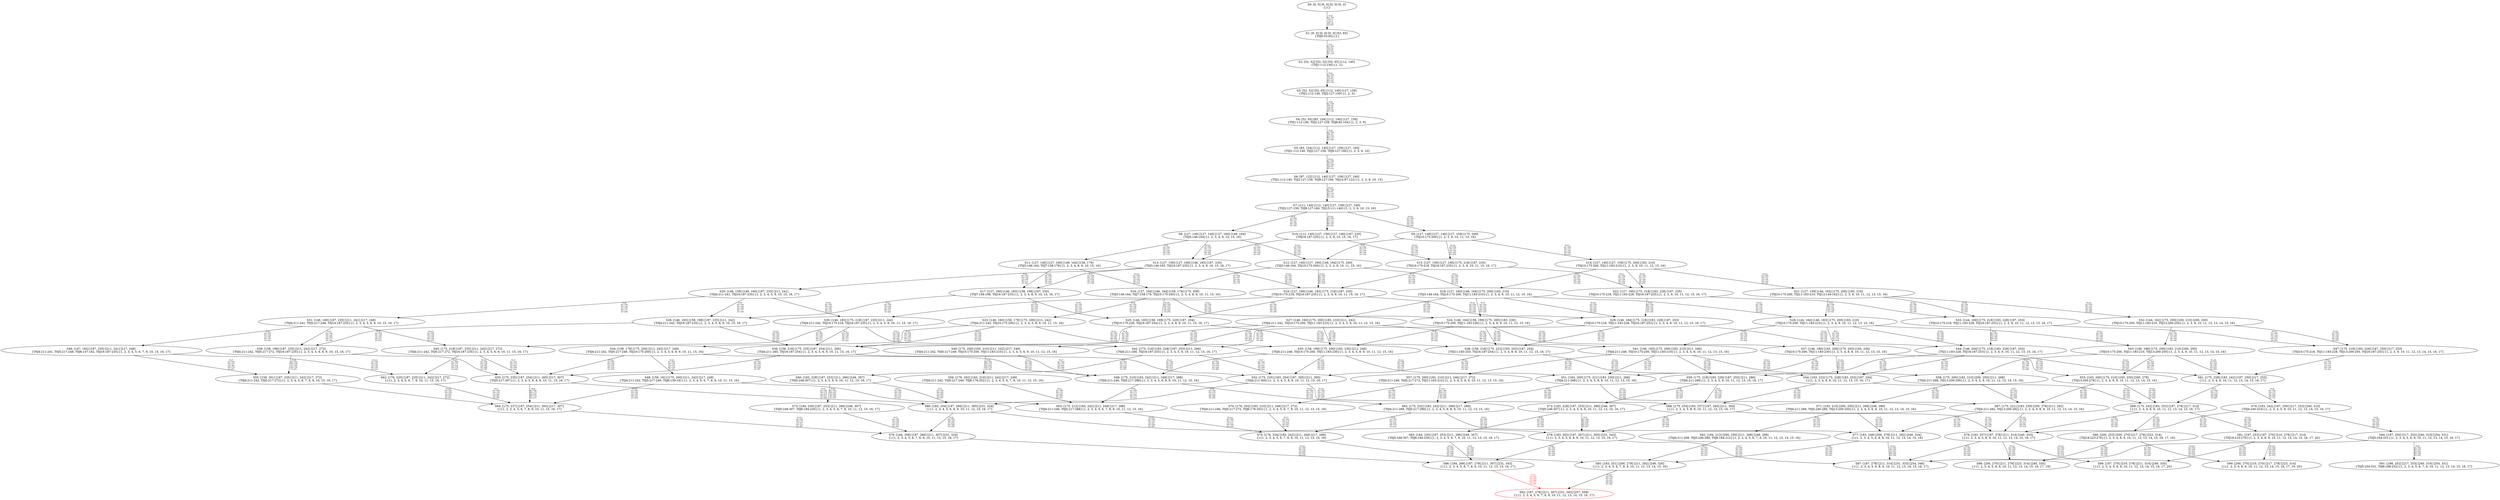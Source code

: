 digraph {
	S0[label="S0: [0, 0] [0, 0] [0, 0] [0, 0] \n{}{}"];
	S1[label="S1: [0, 0] [0, 0] [0, 0] [52, 65] \n{T0J0:52-65}{1}"];
	S2[label="S2: [52, 52] [52, 52] [52, 65] [112, 140] \n{T0J1:112-140}{1, 2}"];
	S3[label="S3: [52, 52] [52, 65] [112, 140] [127, 159] \n{T0J1:112-140, T0J2:127-159}{1, 2, 3}"];
	S4[label="S4: [52, 65] [83, 104] [112, 140] [127, 159] \n{T0J1:112-140, T0J2:127-159, T0J8:83-104}{1, 2, 3, 9}"];
	S5[label="S5: [83, 104] [112, 140] [127, 159] [127, 160] \n{T0J1:112-140, T0J2:127-159, T0J9:127-160}{1, 2, 3, 9, 10}"];
	S6[label="S6: [97, 122] [112, 140] [127, 159] [127, 160] \n{T0J1:112-140, T0J2:127-159, T0J9:127-160, T0J14:97-122}{1, 2, 3, 9, 10, 15}"];
	S7[label="S7: [111, 140] [112, 140] [127, 159] [127, 160] \n{T0J2:127-159, T0J9:127-160, T0J15:111-140}{1, 2, 3, 9, 10, 15, 16}"];
	S8[label="S8: [127, 140] [127, 140] [127, 160] [146, 164] \n{T0J3:146-164}{1, 2, 3, 4, 9, 10, 15, 16}"];
	S9[label="S9: [127, 140] [127, 140] [127, 159] [175, 200] \n{T0J10:175-200}{1, 2, 3, 9, 10, 11, 15, 16}"];
	S10[label="S10: [112, 140] [127, 159] [127, 160] [187, 235] \n{T0J16:187-235}{1, 2, 3, 9, 10, 15, 16, 17}"];
	S11[label="S11: [127, 140] [127, 160] [146, 164] [158, 179] \n{T0J3:146-164, T0J7:158-179}{1, 2, 3, 4, 8, 9, 10, 15, 16}"];
	S12[label="S12: [127, 140] [127, 160] [146, 164] [175, 200] \n{T0J3:146-164, T0J10:175-200}{1, 2, 3, 4, 9, 10, 11, 15, 16}"];
	S13[label="S13: [127, 159] [127, 160] [146, 183] [187, 235] \n{T0J3:146-183, T0J16:187-235}{1, 2, 3, 4, 9, 10, 15, 16, 17}"];
	S14[label="S14: [127, 140] [127, 159] [175, 200] [183, 210] \n{T0J10:175-200, T0J11:183-210}{1, 2, 3, 9, 10, 11, 12, 15, 16}"];
	S15[label="S15: [127, 159] [127, 160] [175, 218] [187, 235] \n{T0J10:175-218, T0J16:187-235}{1, 2, 3, 9, 10, 11, 15, 16, 17}"];
	S16[label="S16: [127, 160] [146, 164] [158, 179] [175, 200] \n{T0J3:146-164, T0J7:158-179, T0J10:175-200}{1, 2, 3, 4, 8, 9, 10, 11, 15, 16}"];
	S17[label="S17: [127, 160] [146, 183] [158, 198] [187, 235] \n{T0J7:158-198, T0J16:187-235}{1, 2, 3, 4, 8, 9, 10, 15, 16, 17}"];
	S18[label="S18: [127, 160] [146, 164] [175, 200] [183, 210] \n{T0J3:146-164, T0J10:175-200, T0J11:183-210}{1, 2, 3, 4, 9, 10, 11, 12, 15, 16}"];
	S19[label="S19: [127, 160] [146, 183] [175, 218] [187, 235] \n{T0J10:175-218, T0J16:187-235}{1, 2, 3, 4, 9, 10, 11, 15, 16, 17}"];
	S20[label="S20: [146, 159] [146, 160] [187, 235] [211, 241] \n{T0J4:211-241, T0J16:187-235}{1, 2, 3, 4, 5, 9, 10, 15, 16, 17}"];
	S21[label="S21: [127, 159] [144, 162] [175, 200] [183, 210] \n{T0J10:175-200, T0J11:183-210, T0J12:144-162}{1, 2, 3, 9, 10, 11, 12, 13, 15, 16}"];
	S22[label="S22: [127, 160] [175, 218] [183, 228] [187, 235] \n{T0J10:175-218, T0J11:183-228, T0J16:187-235}{1, 2, 3, 9, 10, 11, 12, 15, 16, 17}"];
	S23[label="S23: [146, 160] [158, 179] [175, 200] [211, 242] \n{T0J4:211-242, T0J10:175-200}{1, 2, 3, 4, 5, 8, 9, 10, 11, 15, 16}"];
	S24[label="S24: [146, 164] [158, 199] [175, 200] [183, 230] \n{T0J10:175-200, T0J11:183-230}{1, 2, 3, 4, 8, 9, 10, 11, 12, 15, 16}"];
	S25[label="S25: [146, 183] [158, 199] [175, 220] [187, 254] \n{T0J10:175-220, T0J16:187-254}{1, 2, 3, 4, 8, 9, 10, 11, 15, 16, 17}"];
	S26[label="S26: [146, 183] [158, 198] [187, 235] [211, 242] \n{T0J4:211-242, T0J16:187-235}{1, 2, 3, 4, 5, 8, 9, 10, 15, 16, 17}"];
	S27[label="S27: [146, 160] [175, 200] [183, 210] [211, 242] \n{T0J4:211-242, T0J10:175-200, T0J11:183-210}{1, 2, 3, 4, 5, 9, 10, 11, 12, 15, 16}"];
	S28[label="S28: [144, 164] [146, 183] [175, 200] [183, 210] \n{T0J10:175-200, T0J11:183-210}{1, 2, 3, 4, 9, 10, 11, 12, 13, 15, 16}"];
	S29[label="S29: [146, 184] [175, 218] [183, 228] [187, 253] \n{T0J10:175-218, T0J11:183-228, T0J16:187-253}{1, 2, 3, 4, 9, 10, 11, 12, 15, 16, 17}"];
	S30[label="S30: [146, 183] [175, 218] [187, 235] [211, 242] \n{T0J4:211-242, T0J10:175-218, T0J16:187-235}{1, 2, 3, 4, 5, 9, 10, 11, 15, 16, 17}"];
	S31[label="S31: [146, 160] [187, 235] [211, 241] [217, 248] \n{T0J4:211-241, T0J5:217-248, T0J16:187-235}{1, 2, 3, 4, 5, 6, 9, 10, 15, 16, 17}"];
	S32[label="S32: [144, 162] [175, 200] [183, 210] [200, 250] \n{T0J10:175-200, T0J11:183-210, T0J13:200-250}{1, 2, 3, 9, 10, 11, 12, 13, 14, 15, 16}"];
	S33[label="S33: [144, 180] [175, 218] [183, 228] [187, 253] \n{T0J10:175-218, T0J11:183-228, T0J16:187-253}{1, 2, 3, 9, 10, 11, 12, 13, 15, 16, 17}"];
	S34[label="S34: [158, 179] [175, 200] [211, 242] [217, 249] \n{T0J4:211-242, T0J5:217-249, T0J10:175-200}{1, 2, 3, 4, 5, 6, 8, 9, 10, 11, 15, 16}"];
	S35[label="S35: [158, 199] [175, 200] [183, 230] [211, 246] \n{T0J4:211-246, T0J10:175-200, T0J11:183-230}{1, 2, 3, 4, 5, 8, 9, 10, 11, 12, 15, 16}"];
	S36[label="S36: [158, 218] [175, 235] [187, 254] [211, 265] \n{T0J4:211-265, T0J16:187-254}{1, 2, 3, 4, 5, 8, 9, 10, 11, 15, 16, 17}"];
	S37[label="S37: [146, 186] [163, 200] [175, 203] [183, 230] \n{T0J10:175-200, T0J11:183-230}{1, 2, 3, 4, 8, 9, 10, 11, 12, 13, 15, 16}"];
	S38[label="S38: [158, 218] [175, 222] [183, 253] [187, 254] \n{T0J11:183-253, T0J16:187-254}{1, 2, 3, 4, 8, 9, 10, 11, 12, 15, 16, 17}"];
	S39[label="S39: [158, 199] [187, 235] [211, 242] [217, 272] \n{T0J4:211-242, T0J5:217-272, T0J16:187-235}{1, 2, 3, 4, 5, 6, 8, 9, 10, 15, 16, 17}"];
	S40[label="S40: [175, 200] [183, 210] [211, 242] [217, 249] \n{T0J4:211-242, T0J5:217-249, T0J10:175-200, T0J11:183-210}{1, 2, 3, 4, 5, 6, 9, 10, 11, 12, 15, 16}"];
	S41[label="S41: [146, 183] [175, 200] [183, 210] [211, 246] \n{T0J4:211-246, T0J10:175-200, T0J11:183-210}{1, 2, 3, 4, 5, 9, 10, 11, 12, 13, 15, 16}"];
	S42[label="S42: [175, 218] [183, 228] [187, 253] [211, 266] \n{T0J4:211-266, T0J16:187-253}{1, 2, 3, 4, 5, 9, 10, 11, 12, 15, 16, 17}"];
	S43[label="S43: [146, 186] [175, 200] [183, 210] [200, 250] \n{T0J10:175-200, T0J11:183-210, T0J13:200-250}{1, 2, 3, 4, 9, 10, 11, 12, 13, 14, 15, 16}"];
	S44[label="S44: [146, 204] [175, 218] [183, 228] [187, 253] \n{T0J11:183-228, T0J16:187-253}{1, 2, 3, 4, 9, 10, 11, 12, 13, 15, 16, 17}"];
	S45[label="S45: [175, 218] [187, 235] [211, 242] [217, 272] \n{T0J4:211-242, T0J5:217-272, T0J16:187-235}{1, 2, 3, 4, 5, 6, 9, 10, 11, 15, 16, 17}"];
	S46[label="S46: [147, 162] [187, 235] [211, 241] [217, 248] \n{T0J4:211-241, T0J5:217-248, T0J6:147-162, T0J16:187-235}{1, 2, 3, 4, 5, 6, 7, 9, 10, 15, 16, 17}"];
	S47[label="S47: [175, 218] [183, 228] [187, 250] [217, 253] \n{T0J10:175-218, T0J11:183-228, T0J13:200-250, T0J16:187-253}{1, 2, 3, 9, 10, 11, 12, 13, 14, 15, 16, 17}"];
	S48[label="S48: [159, 181] [175, 200] [211, 242] [217, 249] \n{T0J4:211-242, T0J5:217-249, T0J6:159-181}{1, 2, 3, 4, 5, 6, 7, 8, 9, 10, 11, 15, 16}"];
	S49[label="S49: [175, 210] [183, 242] [211, 249] [217, 288] \n{T0J4:211-246, T0J5:217-288}{1, 2, 3, 4, 5, 6, 8, 9, 10, 11, 12, 15, 16}"];
	S50[label="S50: [175, 235] [187, 254] [211, 265] [217, 307] \n{T0J5:217-307}{1, 2, 3, 4, 5, 6, 8, 9, 10, 11, 15, 16, 17}"];
	S51[label="S51: [163, 200] [175, 221] [183, 230] [211, 268] \n{T0J4:211-268}{1, 2, 3, 4, 5, 8, 9, 10, 11, 12, 13, 15, 16}"];
	S52[label="S52: [175, 235] [183, 254] [187, 265] [211, 300] \n{T0J4:211-300}{1, 2, 3, 4, 5, 8, 9, 10, 11, 12, 15, 16, 17}"];
	S53[label="S53: [163, 200] [175, 210] [183, 230] [200, 278] \n{T0J13:200-278}{1, 2, 3, 4, 8, 9, 10, 11, 12, 13, 14, 15, 16}"];
	S54[label="S54: [163, 222] [175, 228] [183, 253] [187, 254] \n{}{1, 2, 3, 4, 8, 9, 10, 11, 12, 13, 15, 16, 17}"];
	S55[label="S55: [159, 201] [187, 235] [211, 242] [217, 272] \n{T0J4:211-242, T0J5:217-272}{1, 2, 3, 4, 5, 6, 7, 8, 9, 10, 15, 16, 17}"];
	S56[label="S56: [176, 202] [183, 210] [211, 242] [217, 249] \n{T0J4:211-242, T0J5:217-249, T0J6:176-202}{1, 2, 3, 4, 5, 6, 7, 9, 10, 11, 12, 15, 16}"];
	S57[label="S57: [175, 200] [183, 210] [211, 246] [217, 272] \n{T0J4:211-246, T0J5:217-272, T0J11:183-210}{1, 2, 3, 4, 5, 6, 9, 10, 11, 12, 13, 15, 16}"];
	S58[label="S58: [175, 200] [183, 210] [200, 250] [211, 268] \n{T0J4:211-268, T0J13:200-250}{1, 2, 3, 4, 5, 9, 10, 11, 12, 13, 14, 15, 16}"];
	S59[label="S59: [175, 218] [183, 228] [187, 253] [211, 286] \n{T0J4:211-286}{1, 2, 3, 4, 5, 9, 10, 11, 12, 13, 15, 16, 17}"];
	S60[label="S60: [183, 228] [187, 253] [211, 266] [246, 307] \n{T0J5:246-307}{1, 2, 3, 4, 5, 6, 9, 10, 11, 12, 15, 16, 17}"];
	S61[label="S61: [175, 228] [183, 242] [187, 250] [217, 253] \n{}{1, 2, 3, 4, 9, 10, 11, 12, 13, 14, 15, 16, 17}"];
	S62[label="S62: [176, 220] [187, 235] [211, 242] [217, 272] \n{}{1, 2, 3, 4, 5, 6, 7, 9, 10, 11, 15, 16, 17}"];
	S63[label="S63: [175, 212] [183, 242] [211, 249] [217, 288] \n{T0J4:211-246, T0J5:217-288}{1, 2, 3, 4, 5, 6, 7, 8, 9, 10, 11, 12, 15, 16}"];
	S64[label="S64: [175, 237] [187, 254] [211, 265] [217, 307] \n{}{1, 2, 3, 4, 5, 6, 7, 8, 9, 10, 11, 15, 16, 17}"];
	S65[label="S65: [175, 232] [183, 242] [211, 268] [217, 289] \n{T0J4:211-268, T0J5:217-289}{1, 2, 3, 4, 5, 6, 8, 9, 10, 11, 12, 13, 15, 16}"];
	S66[label="S66: [183, 254] [187, 266] [211, 305] [231, 324] \n{}{1, 2, 3, 4, 5, 6, 8, 9, 10, 11, 12, 15, 16, 17}"];
	S67[label="S67: [175, 221] [183, 239] [200, 278] [211, 292] \n{T0J4:211-282, T0J13:200-292}{1, 2, 3, 4, 5, 8, 9, 10, 11, 12, 13, 14, 15, 16}"];
	S68[label="S68: [175, 254] [183, 257] [187, 265] [211, 304] \n{}{1, 2, 3, 4, 5, 8, 9, 10, 11, 12, 13, 15, 16, 17}"];
	S69[label="S69: [175, 242] [183, 253] [187, 278] [217, 314] \n{}{1, 2, 3, 4, 8, 9, 10, 11, 12, 13, 14, 15, 16, 17}"];
	S70[label="S70: [176, 202] [183, 210] [211, 246] [217, 272] \n{T0J4:211-246, T0J5:217-272, T0J6:176-202}{1, 2, 3, 4, 5, 6, 7, 9, 10, 11, 12, 13, 15, 16}"];
	S71[label="S71: [183, 210] [200, 250] [211, 268] [246, 289] \n{T0J4:211-268, T0J5:246-289, T0J13:200-250}{1, 2, 3, 4, 5, 6, 9, 10, 11, 12, 13, 14, 15, 16}"];
	S72[label="S72: [183, 228] [187, 253] [211, 286] [246, 307] \n{T0J5:246-307}{1, 2, 3, 4, 5, 6, 9, 10, 11, 12, 13, 15, 16, 17}"];
	S73[label="S73: [184, 230] [187, 253] [211, 266] [246, 307] \n{T0J5:246-307, T0J6:184-230}{1, 2, 3, 4, 5, 6, 7, 9, 10, 11, 12, 15, 16, 17}"];
	S74[label="S74: [183, 242] [187, 250] [217, 253] [240, 310] \n{T0J4:240-310}{1, 2, 3, 4, 5, 9, 10, 11, 12, 13, 14, 15, 16, 17}"];
	S75[label="S75: [176, 234] [183, 242] [211, 268] [217, 289] \n{}{1, 2, 3, 4, 5, 6, 7, 8, 9, 10, 11, 12, 13, 15, 16}"];
	S76[label="S76: [184, 256] [187, 266] [211, 307] [231, 324] \n{}{1, 2, 3, 4, 5, 6, 7, 8, 9, 10, 11, 12, 15, 16, 17}"];
	S77[label="S77: [183, 249] [200, 278] [211, 292] [246, 324] \n{}{1, 2, 3, 4, 5, 6, 8, 9, 10, 11, 12, 13, 14, 15, 16}"];
	S78[label="S78: [183, 263] [187, 267] [211, 305] [231, 343] \n{}{1, 2, 3, 4, 5, 6, 8, 9, 10, 11, 12, 13, 15, 16, 17}"];
	S79[label="S79: [183, 257] [187, 278] [211, 314] [240, 333] \n{}{1, 2, 3, 4, 5, 8, 9, 10, 11, 12, 13, 14, 15, 16, 17}"];
	S80[label="S80: [200, 253] [200, 270] [217, 278] [223, 314] \n{T0J18:223-270}{1, 2, 3, 4, 8, 9, 10, 11, 12, 13, 14, 15, 16, 17, 19}"];
	S81[label="S81: [187, 253] [187, 270] [210, 278] [217, 314] \n{T0J19:210-270}{1, 2, 3, 4, 8, 9, 10, 11, 12, 13, 14, 15, 16, 17, 20}"];
	S82[label="S82: [184, 212] [200, 250] [211, 268] [246, 289] \n{T0J4:211-268, T0J5:246-289, T0J6:184-212}{1, 2, 3, 4, 5, 6, 7, 9, 10, 11, 12, 13, 14, 15, 16}"];
	S83[label="S83: [184, 230] [187, 253] [211, 286] [246, 307] \n{T0J5:246-307, T0J6:184-230}{1, 2, 3, 4, 5, 6, 7, 9, 10, 11, 12, 13, 15, 16, 17}"];
	S84[label="S84: [187, 250] [217, 253] [240, 310] [254, 331] \n{T0J5:254-331}{1, 2, 3, 4, 5, 6, 9, 10, 11, 12, 13, 14, 15, 16, 17}"];
	S85[label="S85: [183, 251] [200, 278] [211, 292] [246, 326] \n{}{1, 2, 3, 4, 5, 6, 7, 8, 9, 10, 11, 12, 13, 14, 15, 16}"];
	S86[label="S86: [184, 266] [187, 278] [211, 307] [231, 343] \n{}{1, 2, 3, 4, 5, 6, 7, 8, 9, 10, 11, 12, 13, 15, 16, 17}"];
	S87[label="S87: [187, 278] [211, 314] [231, 333] [254, 346] \n{}{1, 2, 3, 4, 5, 6, 8, 9, 10, 11, 12, 13, 14, 15, 16, 17}"];
	S88[label="S88: [200, 270] [211, 278] [223, 314] [240, 335] \n{}{1, 2, 3, 4, 5, 8, 9, 10, 11, 12, 13, 14, 15, 16, 17, 19}"];
	S89[label="S89: [187, 270] [210, 278] [211, 314] [240, 335] \n{}{1, 2, 3, 4, 5, 8, 9, 10, 11, 12, 13, 14, 15, 16, 17, 20}"];
	S90[label="S90: [200, 270] [210, 270] [217, 278] [223, 314] \n{}{1, 2, 3, 4, 8, 9, 10, 11, 12, 13, 14, 15, 16, 17, 19, 20}"];
	S91[label="S91: [188, 252] [217, 253] [240, 310] [254, 331] \n{T0J5:254-331, T0J6:188-252}{1, 2, 3, 4, 5, 6, 7, 9, 10, 11, 12, 13, 14, 15, 16, 17}"];
	S92[label="S92: [187, 278] [211, 307] [231, 343] [257, 358] \n{}{1, 2, 3, 4, 5, 6, 7, 8, 9, 10, 11, 12, 13, 14, 15, 16, 17}"];
	S0 -> S1[label="T0 J0\nDL=350\nES=0\nLS=0\nEF=52\nLF=65",fontsize=8];
	S1 -> S2[label="T0 J1\nDL=350\nES=52\nLS=65\nEF=112\nLF=140",fontsize=8];
	S2 -> S3[label="T0 J2\nDL=350\nES=52\nLS=65\nEF=127\nLF=159",fontsize=8];
	S3 -> S4[label="T0 J8\nDL=350\nES=52\nLS=65\nEF=83\nLF=104",fontsize=8];
	S4 -> S5[label="T0 J9\nDL=350\nES=83\nLS=104\nEF=127\nLF=160",fontsize=8];
	S5 -> S6[label="T0 J14\nDL=350\nES=83\nLS=104\nEF=97\nLF=122",fontsize=8];
	S6 -> S7[label="T0 J15\nDL=350\nES=97\nLS=122\nEF=111\nLF=140",fontsize=8];
	S7 -> S8[label="T0 J3\nDL=350\nES=127\nLS=140\nEF=146\nLF=164",fontsize=8];
	S7 -> S9[label="T0 J10\nDL=350\nES=127\nLS=140\nEF=175\nLF=200",fontsize=8];
	S7 -> S10[label="T0 J16\nDL=350\nES=111\nLS=140\nEF=187\nLF=235",fontsize=8];
	S8 -> S11[label="T0 J7\nDL=350\nES=127\nLS=140\nEF=158\nLF=179",fontsize=8];
	S8 -> S12[label="T0 J10\nDL=350\nES=127\nLS=140\nEF=175\nLF=200",fontsize=8];
	S8 -> S13[label="T0 J16\nDL=350\nES=127\nLS=140\nEF=203\nLF=235",fontsize=8];
	S9 -> S12[label="T0 J3\nDL=350\nES=127\nLS=140\nEF=146\nLF=164",fontsize=8];
	S9 -> S14[label="T0 J11\nDL=350\nES=127\nLS=140\nEF=183\nLF=210",fontsize=8];
	S9 -> S15[label="T0 J16\nDL=350\nES=127\nLS=140\nEF=203\nLF=235",fontsize=8];
	S10 -> S13[label="T0 J3\nDL=350\nES=127\nLS=159\nEF=146\nLF=183",fontsize=8];
	S10 -> S15[label="T0 J10\nDL=350\nES=127\nLS=158\nEF=175\nLF=218",fontsize=8];
	S11 -> S16[label="T0 J10\nDL=350\nES=127\nLS=140\nEF=175\nLF=200",fontsize=8];
	S11 -> S17[label="T0 J16\nDL=350\nES=127\nLS=140\nEF=203\nLF=235",fontsize=8];
	S12 -> S16[label="T0 J7\nDL=350\nES=127\nLS=140\nEF=158\nLF=179",fontsize=8];
	S12 -> S18[label="T0 J11\nDL=350\nES=127\nLS=140\nEF=183\nLF=210",fontsize=8];
	S12 -> S19[label="T0 J16\nDL=350\nES=127\nLS=140\nEF=203\nLF=235",fontsize=8];
	S13 -> S20[label="T0 J4\nDL=350\nES=146\nLS=159\nEF=211\nLF=241",fontsize=8];
	S13 -> S17[label="T0 J7\nDL=350\nES=127\nLS=159\nEF=158\nLF=198",fontsize=8];
	S13 -> S19[label="T0 J10\nDL=350\nES=127\nLS=158\nEF=175\nLF=218",fontsize=8];
	S14 -> S18[label="T0 J3\nDL=350\nES=127\nLS=140\nEF=146\nLF=164",fontsize=8];
	S14 -> S21[label="T0 J12\nDL=350\nES=127\nLS=140\nEF=144\nLF=162",fontsize=8];
	S14 -> S22[label="T0 J16\nDL=350\nES=127\nLS=140\nEF=203\nLF=235",fontsize=8];
	S15 -> S19[label="T0 J3\nDL=350\nES=127\nLS=159\nEF=146\nLF=183",fontsize=8];
	S15 -> S22[label="T0 J11\nDL=350\nES=127\nLS=158\nEF=183\nLF=228",fontsize=8];
	S16 -> S23[label="T0 J4\nDL=350\nES=146\nLS=160\nEF=211\nLF=242",fontsize=8];
	S16 -> S24[label="T0 J11\nDL=350\nES=127\nLS=160\nEF=183\nLF=230",fontsize=8];
	S16 -> S25[label="T0 J16\nDL=350\nES=127\nLS=159\nEF=203\nLF=254",fontsize=8];
	S17 -> S26[label="T0 J4\nDL=350\nES=146\nLS=160\nEF=211\nLF=242",fontsize=8];
	S17 -> S25[label="T0 J10\nDL=350\nES=127\nLS=160\nEF=175\nLF=220",fontsize=8];
	S18 -> S27[label="T0 J4\nDL=350\nES=146\nLS=160\nEF=211\nLF=242",fontsize=8];
	S18 -> S24[label="T0 J7\nDL=350\nES=127\nLS=160\nEF=158\nLF=199",fontsize=8];
	S18 -> S28[label="T0 J12\nDL=350\nES=127\nLS=158\nEF=144\nLF=180",fontsize=8];
	S18 -> S29[label="T0 J16\nDL=350\nES=127\nLS=158\nEF=203\nLF=253",fontsize=8];
	S19 -> S30[label="T0 J4\nDL=350\nES=146\nLS=160\nEF=211\nLF=242",fontsize=8];
	S19 -> S25[label="T0 J7\nDL=350\nES=127\nLS=160\nEF=158\nLF=199",fontsize=8];
	S19 -> S29[label="T0 J11\nDL=350\nES=127\nLS=158\nEF=183\nLF=228",fontsize=8];
	S20 -> S31[label="T0 J5\nDL=350\nES=146\nLS=159\nEF=217\nLF=248",fontsize=8];
	S20 -> S26[label="T0 J7\nDL=350\nES=146\nLS=159\nEF=177\nLF=198",fontsize=8];
	S20 -> S30[label="T0 J10\nDL=350\nES=146\nLS=158\nEF=194\nLF=218",fontsize=8];
	S21 -> S28[label="T0 J3\nDL=350\nES=127\nLS=159\nEF=146\nLF=183",fontsize=8];
	S21 -> S32[label="T0 J13\nDL=350\nES=127\nLS=158\nEF=200\nLF=250",fontsize=8];
	S21 -> S33[label="T0 J16\nDL=350\nES=127\nLS=158\nEF=203\nLF=253",fontsize=8];
	S22 -> S29[label="T0 J3\nDL=350\nES=127\nLS=160\nEF=146\nLF=184",fontsize=8];
	S22 -> S33[label="T0 J12\nDL=350\nES=127\nLS=158\nEF=144\nLF=180",fontsize=8];
	S23 -> S34[label="T0 J5\nDL=350\nES=146\nLS=160\nEF=217\nLF=249",fontsize=8];
	S23 -> S35[label="T0 J11\nDL=350\nES=146\nLS=160\nEF=202\nLF=230",fontsize=8];
	S23 -> S36[label="T0 J16\nDL=350\nES=146\nLS=159\nEF=222\nLF=254",fontsize=8];
	S24 -> S35[label="T0 J4\nDL=350\nES=146\nLS=164\nEF=211\nLF=246",fontsize=8];
	S24 -> S37[label="T0 J12\nDL=350\nES=146\nLS=164\nEF=163\nLF=186",fontsize=8];
	S24 -> S38[label="T0 J16\nDL=350\nES=146\nLS=159\nEF=222\nLF=254",fontsize=8];
	S25 -> S36[label="T0 J4\nDL=350\nES=146\nLS=183\nEF=211\nLF=265",fontsize=8];
	S25 -> S38[label="T0 J11\nDL=350\nES=146\nLS=183\nEF=202\nLF=253",fontsize=8];
	S26 -> S39[label="T0 J5\nDL=350\nES=146\nLS=183\nEF=217\nLF=272",fontsize=8];
	S26 -> S36[label="T0 J10\nDL=350\nES=146\nLS=183\nEF=194\nLF=243",fontsize=8];
	S27 -> S40[label="T0 J5\nDL=350\nES=146\nLS=160\nEF=217\nLF=249",fontsize=8];
	S27 -> S35[label="T0 J7\nDL=350\nES=146\nLS=160\nEF=177\nLF=199",fontsize=8];
	S27 -> S41[label="T0 J12\nDL=350\nES=146\nLS=158\nEF=163\nLF=180",fontsize=8];
	S27 -> S42[label="T0 J16\nDL=350\nES=146\nLS=158\nEF=222\nLF=253",fontsize=8];
	S28 -> S41[label="T0 J4\nDL=350\nES=146\nLS=164\nEF=211\nLF=246",fontsize=8];
	S28 -> S37[label="T0 J7\nDL=350\nES=144\nLS=164\nEF=175\nLF=203",fontsize=8];
	S28 -> S43[label="T0 J13\nDL=350\nES=144\nLS=158\nEF=217\nLF=250",fontsize=8];
	S28 -> S44[label="T0 J16\nDL=350\nES=144\nLS=158\nEF=220\nLF=253",fontsize=8];
	S29 -> S42[label="T0 J4\nDL=350\nES=146\nLS=184\nEF=211\nLF=266",fontsize=8];
	S29 -> S38[label="T0 J7\nDL=350\nES=146\nLS=183\nEF=177\nLF=222",fontsize=8];
	S29 -> S44[label="T0 J12\nDL=350\nES=146\nLS=158\nEF=163\nLF=180",fontsize=8];
	S30 -> S45[label="T0 J5\nDL=350\nES=146\nLS=183\nEF=217\nLF=272",fontsize=8];
	S30 -> S36[label="T0 J7\nDL=350\nES=146\nLS=183\nEF=177\nLF=222",fontsize=8];
	S30 -> S42[label="T0 J11\nDL=350\nES=146\nLS=158\nEF=202\nLF=228",fontsize=8];
	S31 -> S46[label="T0 J6\nDL=350\nES=146\nLS=160\nEF=147\nLF=162",fontsize=8];
	S31 -> S39[label="T0 J7\nDL=350\nES=146\nLS=160\nEF=177\nLF=199",fontsize=8];
	S31 -> S45[label="T0 J10\nDL=350\nES=146\nLS=158\nEF=194\nLF=218",fontsize=8];
	S32 -> S43[label="T0 J3\nDL=350\nES=144\nLS=162\nEF=163\nLF=186",fontsize=8];
	S32 -> S47[label="T0 J16\nDL=350\nES=144\nLS=158\nEF=220\nLF=253",fontsize=8];
	S33 -> S44[label="T0 J3\nDL=350\nES=144\nLS=180\nEF=163\nLF=204",fontsize=8];
	S33 -> S47[label="T0 J13\nDL=350\nES=144\nLS=158\nEF=217\nLF=250",fontsize=8];
	S34 -> S48[label="T0 J6\nDL=350\nES=158\nLS=179\nEF=159\nLF=181",fontsize=8];
	S34 -> S49[label="T0 J11\nDL=350\nES=158\nLS=179\nEF=214\nLF=249",fontsize=8];
	S34 -> S50[label="T0 J16\nDL=350\nES=158\nLS=159\nEF=234\nLF=254",fontsize=8];
	S35 -> S49[label="T0 J5\nDL=350\nES=158\nLS=199\nEF=229\nLF=288",fontsize=8];
	S35 -> S51[label="T0 J12\nDL=350\nES=158\nLS=199\nEF=175\nLF=221",fontsize=8];
	S35 -> S52[label="T0 J16\nDL=350\nES=158\nLS=159\nEF=234\nLF=254",fontsize=8];
	S36 -> S50[label="T0 J5\nDL=350\nES=158\nLS=218\nEF=229\nLF=307",fontsize=8];
	S36 -> S52[label="T0 J11\nDL=350\nES=158\nLS=203\nEF=214\nLF=273",fontsize=8];
	S37 -> S51[label="T0 J4\nDL=350\nES=146\nLS=186\nEF=211\nLF=268",fontsize=8];
	S37 -> S53[label="T0 J13\nDL=350\nES=146\nLS=186\nEF=219\nLF=278",fontsize=8];
	S37 -> S54[label="T0 J16\nDL=350\nES=146\nLS=159\nEF=222\nLF=254",fontsize=8];
	S38 -> S52[label="T0 J4\nDL=350\nES=158\nLS=218\nEF=223\nLF=300",fontsize=8];
	S38 -> S54[label="T0 J12\nDL=350\nES=158\nLS=203\nEF=175\nLF=225",fontsize=8];
	S39 -> S55[label="T0 J6\nDL=350\nES=158\nLS=199\nEF=159\nLF=201",fontsize=8];
	S39 -> S50[label="T0 J10\nDL=350\nES=158\nLS=199\nEF=206\nLF=259",fontsize=8];
	S40 -> S56[label="T0 J6\nDL=350\nES=175\nLS=200\nEF=176\nLF=202",fontsize=8];
	S40 -> S49[label="T0 J7\nDL=350\nES=175\nLS=200\nEF=206\nLF=239",fontsize=8];
	S41 -> S57[label="T0 J5\nDL=350\nES=146\nLS=183\nEF=217\nLF=272",fontsize=8];
	S41 -> S51[label="T0 J7\nDL=350\nES=146\nLS=183\nEF=177\nLF=222",fontsize=8];
	S41 -> S58[label="T0 J13\nDL=350\nES=146\nLS=158\nEF=219\nLF=250",fontsize=8];
	S41 -> S59[label="T0 J16\nDL=350\nES=146\nLS=158\nEF=222\nLF=253",fontsize=8];
	S42 -> S60[label="T0 J5\nDL=350\nES=175\nLS=218\nEF=246\nLF=307",fontsize=8];
	S42 -> S52[label="T0 J7\nDL=350\nES=175\nLS=203\nEF=206\nLF=242",fontsize=8];
	S43 -> S58[label="T0 J4\nDL=350\nES=146\nLS=186\nEF=211\nLF=268",fontsize=8];
	S43 -> S53[label="T0 J7\nDL=350\nES=146\nLS=186\nEF=177\nLF=225",fontsize=8];
	S43 -> S61[label="T0 J16\nDL=350\nES=146\nLS=158\nEF=222\nLF=253",fontsize=8];
	S44 -> S59[label="T0 J4\nDL=350\nES=146\nLS=204\nEF=211\nLF=286",fontsize=8];
	S44 -> S54[label="T0 J7\nDL=350\nES=146\nLS=203\nEF=177\nLF=242",fontsize=8];
	S44 -> S61[label="T0 J13\nDL=350\nES=146\nLS=158\nEF=219\nLF=250",fontsize=8];
	S45 -> S62[label="T0 J6\nDL=350\nES=175\nLS=218\nEF=176\nLF=220",fontsize=8];
	S45 -> S50[label="T0 J7\nDL=350\nES=175\nLS=203\nEF=206\nLF=242",fontsize=8];
	S46 -> S55[label="T0 J7\nDL=350\nES=147\nLS=162\nEF=178\nLF=201",fontsize=8];
	S46 -> S62[label="T0 J10\nDL=350\nES=147\nLS=158\nEF=195\nLF=218",fontsize=8];
	S47 -> S61[label="T0 J3\nDL=350\nES=175\nLS=218\nEF=194\nLF=242",fontsize=8];
	S48 -> S63[label="T0 J11\nDL=350\nES=159\nLS=181\nEF=215\nLF=251",fontsize=8];
	S48 -> S64[label="T0 J16\nDL=350\nES=159\nLS=159\nEF=235\nLF=254",fontsize=8];
	S49 -> S63[label="T0 J6\nDL=350\nES=175\nLS=210\nEF=176\nLF=212",fontsize=8];
	S49 -> S65[label="T0 J12\nDL=350\nES=175\nLS=210\nEF=192\nLF=232",fontsize=8];
	S50 -> S64[label="T0 J6\nDL=350\nES=175\nLS=235\nEF=176\nLF=237",fontsize=8];
	S50 -> S66[label="T0 J11\nDL=350\nES=175\nLS=235\nEF=231\nLF=305",fontsize=8];
	S51 -> S65[label="T0 J5\nDL=350\nES=163\nLS=200\nEF=234\nLF=289",fontsize=8];
	S51 -> S67[label="T0 J13\nDL=350\nES=163\nLS=200\nEF=236\nLF=292",fontsize=8];
	S52 -> S66[label="T0 J5\nDL=350\nES=175\nLS=235\nEF=246\nLF=324",fontsize=8];
	S52 -> S68[label="T0 J12\nDL=350\nES=175\nLS=235\nEF=192\nLF=257",fontsize=8];
	S53 -> S67[label="T0 J4\nDL=350\nES=163\nLS=200\nEF=228\nLF=282",fontsize=8];
	S53 -> S69[label="T0 J16\nDL=350\nES=163\nLS=200\nEF=239\nLF=295",fontsize=8];
	S54 -> S68[label="T0 J4\nDL=350\nES=163\nLS=222\nEF=228\nLF=304",fontsize=8];
	S54 -> S69[label="T0 J13\nDL=350\nES=163\nLS=222\nEF=236\nLF=314",fontsize=8];
	S55 -> S64[label="T0 J10\nDL=350\nES=159\nLS=201\nEF=207\nLF=261",fontsize=8];
	S56 -> S63[label="T0 J7\nDL=350\nES=176\nLS=202\nEF=207\nLF=241",fontsize=8];
	S57 -> S70[label="T0 J6\nDL=350\nES=175\nLS=200\nEF=176\nLF=202",fontsize=8];
	S57 -> S65[label="T0 J7\nDL=350\nES=175\nLS=200\nEF=206\nLF=239",fontsize=8];
	S58 -> S71[label="T0 J5\nDL=350\nES=175\nLS=200\nEF=246\nLF=289",fontsize=8];
	S58 -> S67[label="T0 J7\nDL=350\nES=175\nLS=200\nEF=206\nLF=239",fontsize=8];
	S59 -> S72[label="T0 J5\nDL=350\nES=175\nLS=218\nEF=246\nLF=307",fontsize=8];
	S59 -> S68[label="T0 J7\nDL=350\nES=175\nLS=218\nEF=206\nLF=257",fontsize=8];
	S60 -> S73[label="T0 J6\nDL=350\nES=183\nLS=228\nEF=184\nLF=230",fontsize=8];
	S60 -> S66[label="T0 J7\nDL=350\nES=183\nLS=228\nEF=214\nLF=267",fontsize=8];
	S61 -> S74[label="T0 J4\nDL=350\nES=175\nLS=228\nEF=240\nLF=310",fontsize=8];
	S61 -> S69[label="T0 J7\nDL=350\nES=175\nLS=228\nEF=206\nLF=267",fontsize=8];
	S62 -> S64[label="T0 J7\nDL=350\nES=176\nLS=220\nEF=207\nLF=259",fontsize=8];
	S63 -> S75[label="T0 J12\nDL=350\nES=175\nLS=212\nEF=192\nLF=234",fontsize=8];
	S64 -> S76[label="T0 J11\nDL=350\nES=175\nLS=237\nEF=231\nLF=307",fontsize=8];
	S65 -> S75[label="T0 J6\nDL=350\nES=175\nLS=232\nEF=176\nLF=234",fontsize=8];
	S65 -> S77[label="T0 J13\nDL=350\nES=175\nLS=232\nEF=248\nLF=324",fontsize=8];
	S66 -> S76[label="T0 J6\nDL=350\nES=183\nLS=254\nEF=184\nLF=256",fontsize=8];
	S66 -> S78[label="T0 J12\nDL=350\nES=183\nLS=241\nEF=200\nLF=263",fontsize=8];
	S67 -> S77[label="T0 J5\nDL=350\nES=175\nLS=221\nEF=246\nLF=310",fontsize=8];
	S67 -> S79[label="T0 J16\nDL=350\nES=175\nLS=221\nEF=251\nLF=316",fontsize=8];
	S68 -> S78[label="T0 J5\nDL=350\nES=175\nLS=254\nEF=246\nLF=343",fontsize=8];
	S68 -> S79[label="T0 J13\nDL=350\nES=175\nLS=241\nEF=248\nLF=333",fontsize=8];
	S69 -> S79[label="T0 J4\nDL=350\nES=175\nLS=242\nEF=240\nLF=324",fontsize=8];
	S69 -> S80[label="T0 J18\nDL=350\nES=200\nLS=241\nEF=223\nLF=270",fontsize=8];
	S69 -> S81[label="T0 J19\nDL=350\nES=187\nLS=241\nEF=210\nLF=270",fontsize=8];
	S70 -> S75[label="T0 J7\nDL=350\nES=176\nLS=202\nEF=207\nLF=241",fontsize=8];
	S71 -> S82[label="T0 J6\nDL=350\nES=183\nLS=210\nEF=184\nLF=212",fontsize=8];
	S71 -> S77[label="T0 J7\nDL=350\nES=183\nLS=210\nEF=214\nLF=249",fontsize=8];
	S72 -> S83[label="T0 J6\nDL=350\nES=183\nLS=228\nEF=184\nLF=230",fontsize=8];
	S72 -> S78[label="T0 J7\nDL=350\nES=183\nLS=228\nEF=214\nLF=267",fontsize=8];
	S73 -> S76[label="T0 J7\nDL=350\nES=184\nLS=230\nEF=215\nLF=269",fontsize=8];
	S74 -> S84[label="T0 J5\nDL=350\nES=183\nLS=242\nEF=254\nLF=331",fontsize=8];
	S74 -> S79[label="T0 J7\nDL=350\nES=183\nLS=241\nEF=214\nLF=280",fontsize=8];
	S75 -> S85[label="T0 J13\nDL=350\nES=176\nLS=234\nEF=249\nLF=326",fontsize=8];
	S76 -> S86[label="T0 J12\nDL=350\nES=184\nLS=256\nEF=201\nLF=278",fontsize=8];
	S77 -> S85[label="T0 J6\nDL=350\nES=183\nLS=249\nEF=184\nLF=251",fontsize=8];
	S77 -> S87[label="T0 J16\nDL=350\nES=183\nLS=241\nEF=259\nLF=336",fontsize=8];
	S78 -> S86[label="T0 J6\nDL=350\nES=183\nLS=263\nEF=184\nLF=265",fontsize=8];
	S78 -> S87[label="T0 J13\nDL=350\nES=183\nLS=241\nEF=256\nLF=333",fontsize=8];
	S79 -> S87[label="T0 J5\nDL=350\nES=183\nLS=257\nEF=254\nLF=346",fontsize=8];
	S79 -> S88[label="T0 J18\nDL=350\nES=200\nLS=241\nEF=223\nLF=270",fontsize=8];
	S79 -> S89[label="T0 J19\nDL=350\nES=187\nLS=241\nEF=210\nLF=270",fontsize=8];
	S80 -> S88[label="T0 J4\nDL=350\nES=200\nLS=253\nEF=265\nLF=335",fontsize=8];
	S80 -> S90[label="T0 J19\nDL=350\nES=200\nLS=241\nEF=223\nLF=270",fontsize=8];
	S81 -> S89[label="T0 J4\nDL=350\nES=187\nLS=253\nEF=252\nLF=335",fontsize=8];
	S81 -> S90[label="T0 J18\nDL=350\nES=200\nLS=241\nEF=223\nLF=270",fontsize=8];
	S82 -> S85[label="T0 J7\nDL=350\nES=184\nLS=212\nEF=215\nLF=251",fontsize=8];
	S83 -> S86[label="T0 J7\nDL=350\nES=184\nLS=230\nEF=215\nLF=269",fontsize=8];
	S84 -> S91[label="T0 J6\nDL=350\nES=187\nLS=250\nEF=188\nLF=252",fontsize=8];
	S84 -> S87[label="T0 J7\nDL=350\nES=187\nLS=241\nEF=218\nLF=280",fontsize=8];
	S85 -> S92[label="T0 J16\nDL=350\nES=183\nLS=251\nEF=259\nLF=346",fontsize=8];
	S86 -> S92[label="T0 J13\nDL=350\nES=184\nLS=266\nEF=257\nLF=358",color=Red,fontcolor=Red,fontsize=8];
S92[color=Red];
}
